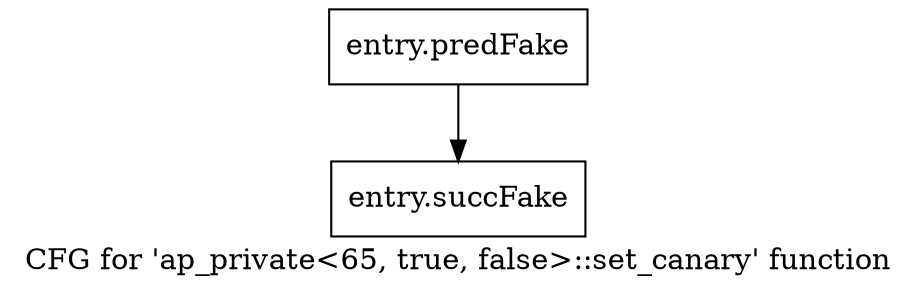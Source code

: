 digraph "CFG for 'ap_private\<65, true, false\>::set_canary' function" {
	label="CFG for 'ap_private\<65, true, false\>::set_canary' function";

	Node0x3bc77e0 [shape=record,filename="",linenumber="",label="{entry.predFake}"];
	Node0x3bc77e0 -> Node0x3ebf960[ callList="" memoryops="" filename="/tools/Xilinx/Vitis_HLS/2022.1/include/etc/ap_private.h" execusionnum="32000"];
	Node0x3ebf960 [shape=record,filename="/tools/Xilinx/Vitis_HLS/2022.1/include/etc/ap_private.h",linenumber="3332",label="{entry.succFake}"];
}
